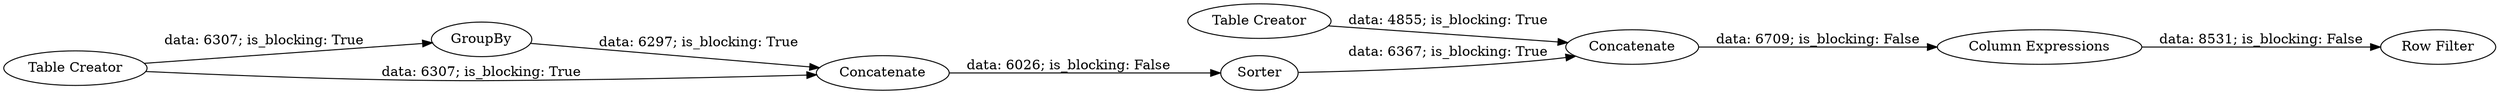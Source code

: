 digraph {
	"750303430982955049_80" [label=GroupBy]
	"750303430982955049_155" [label="Row Filter"]
	"750303430982955049_154" [label=Concatenate]
	"750303430982955049_81" [label=Concatenate]
	"750303430982955049_152" [label="Column Expressions"]
	"750303430982955049_76" [label="Table Creator"]
	"750303430982955049_153" [label="Table Creator"]
	"750303430982955049_151" [label=Sorter]
	"750303430982955049_153" -> "750303430982955049_154" [label="data: 4855; is_blocking: True"]
	"750303430982955049_76" -> "750303430982955049_80" [label="data: 6307; is_blocking: True"]
	"750303430982955049_76" -> "750303430982955049_81" [label="data: 6307; is_blocking: True"]
	"750303430982955049_154" -> "750303430982955049_152" [label="data: 6709; is_blocking: False"]
	"750303430982955049_151" -> "750303430982955049_154" [label="data: 6367; is_blocking: True"]
	"750303430982955049_81" -> "750303430982955049_151" [label="data: 6026; is_blocking: False"]
	"750303430982955049_152" -> "750303430982955049_155" [label="data: 8531; is_blocking: False"]
	"750303430982955049_80" -> "750303430982955049_81" [label="data: 6297; is_blocking: True"]
	rankdir=LR
}
